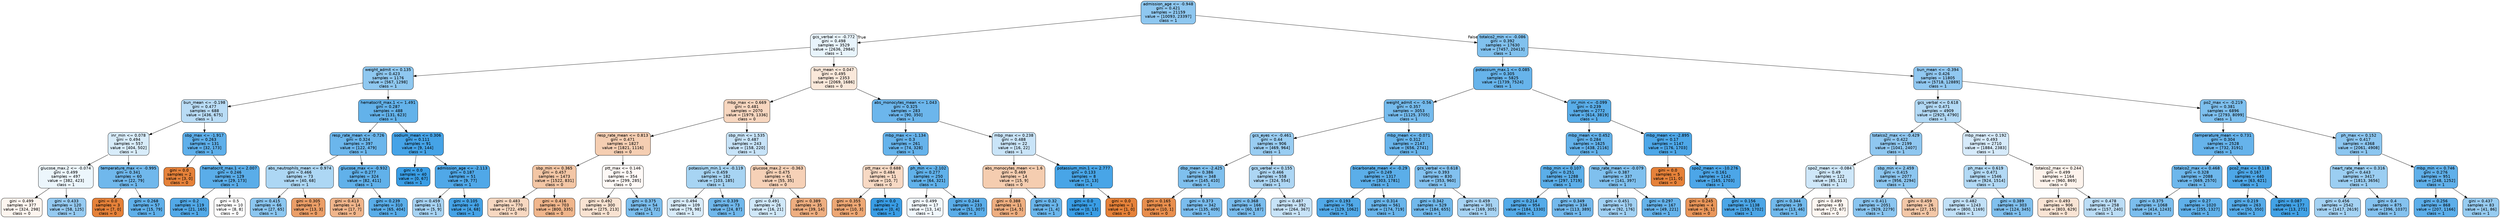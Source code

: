 digraph Tree {
node [shape=box, style="filled, rounded", color="black", fontname="helvetica"] ;
edge [fontname="helvetica"] ;
0 [label="admission_age <= -0.948\ngini = 0.421\nsamples = 21159\nvalue = [10093, 23397]\nclass = 1", fillcolor="#8ec7f0"] ;
1 [label="gcs_verbal <= -0.772\ngini = 0.498\nsamples = 3529\nvalue = [2636, 2984]\nclass = 1", fillcolor="#e8f4fc"] ;
0 -> 1 [labeldistance=2.5, labelangle=45, headlabel="True"] ;
2 [label="weight_admit <= 0.135\ngini = 0.423\nsamples = 1176\nvalue = [567, 1298]\nclass = 1", fillcolor="#8fc8f0"] ;
1 -> 2 ;
3 [label="bun_mean <= -0.198\ngini = 0.477\nsamples = 688\nvalue = [436, 675]\nclass = 1", fillcolor="#b9dcf6"] ;
2 -> 3 ;
4 [label="inr_min <= 0.078\ngini = 0.494\nsamples = 557\nvalue = [404, 502]\nclass = 1", fillcolor="#d8ecfa"] ;
3 -> 4 ;
5 [label="glucose_max.2 <= -0.074\ngini = 0.499\nsamples = 497\nvalue = [382, 423]\nclass = 1", fillcolor="#ecf6fc"] ;
4 -> 5 ;
6 [label="gini = 0.499\nsamples = 377\nvalue = [324, 298]\nclass = 0", fillcolor="#fdf5ef"] ;
5 -> 6 ;
7 [label="gini = 0.433\nsamples = 120\nvalue = [58, 125]\nclass = 1", fillcolor="#95caf1"] ;
5 -> 7 ;
8 [label="temperature_max <= -0.995\ngini = 0.341\nsamples = 60\nvalue = [22, 79]\nclass = 1", fillcolor="#70b8ec"] ;
4 -> 8 ;
9 [label="gini = 0.0\nsamples = 3\nvalue = [7, 0]\nclass = 0", fillcolor="#e58139"] ;
8 -> 9 ;
10 [label="gini = 0.268\nsamples = 57\nvalue = [15, 79]\nclass = 1", fillcolor="#5fb0ea"] ;
8 -> 10 ;
11 [label="sbp_max <= -1.917\ngini = 0.263\nsamples = 131\nvalue = [32, 173]\nclass = 1", fillcolor="#5eafea"] ;
3 -> 11 ;
12 [label="gini = 0.0\nsamples = 2\nvalue = [3, 0]\nclass = 0", fillcolor="#e58139"] ;
11 -> 12 ;
13 [label="hematocrit_max.1 <= 2.007\ngini = 0.246\nsamples = 129\nvalue = [29, 173]\nclass = 1", fillcolor="#5aade9"] ;
11 -> 13 ;
14 [label="gini = 0.2\nsamples = 119\nvalue = [21, 165]\nclass = 1", fillcolor="#52a9e8"] ;
13 -> 14 ;
15 [label="gini = 0.5\nsamples = 10\nvalue = [8, 8]\nclass = 0", fillcolor="#ffffff"] ;
13 -> 15 ;
16 [label="hematocrit_max.1 <= 1.491\ngini = 0.287\nsamples = 488\nvalue = [131, 623]\nclass = 1", fillcolor="#63b2ea"] ;
2 -> 16 ;
17 [label="resp_rate_mean <= -0.726\ngini = 0.324\nsamples = 397\nvalue = [122, 479]\nclass = 1", fillcolor="#6bb6ec"] ;
16 -> 17 ;
18 [label="abs_neutrophils_mean <= 0.974\ngini = 0.466\nsamples = 73\nvalue = [40, 68]\nclass = 1", fillcolor="#add7f4"] ;
17 -> 18 ;
19 [label="gini = 0.415\nsamples = 66\nvalue = [27, 65]\nclass = 1", fillcolor="#8bc6f0"] ;
18 -> 19 ;
20 [label="gini = 0.305\nsamples = 7\nvalue = [13, 3]\nclass = 0", fillcolor="#eb9e67"] ;
18 -> 20 ;
21 [label="glucose_max <= -0.932\ngini = 0.277\nsamples = 324\nvalue = [82, 411]\nclass = 1", fillcolor="#61b1ea"] ;
17 -> 21 ;
22 [label="gini = 0.413\nsamples = 14\nvalue = [17, 7]\nclass = 0", fillcolor="#f0b58b"] ;
21 -> 22 ;
23 [label="gini = 0.239\nsamples = 310\nvalue = [65, 404]\nclass = 1", fillcolor="#59ade9"] ;
21 -> 23 ;
24 [label="sodium_mean <= 0.306\ngini = 0.111\nsamples = 91\nvalue = [9, 144]\nclass = 1", fillcolor="#45a3e7"] ;
16 -> 24 ;
25 [label="gini = 0.0\nsamples = 40\nvalue = [0, 67]\nclass = 1", fillcolor="#399de5"] ;
24 -> 25 ;
26 [label="admission_age <= -2.113\ngini = 0.187\nsamples = 51\nvalue = [9, 77]\nclass = 1", fillcolor="#50a8e8"] ;
24 -> 26 ;
27 [label="gini = 0.459\nsamples = 11\nvalue = [5, 9]\nclass = 1", fillcolor="#a7d3f3"] ;
26 -> 27 ;
28 [label="gini = 0.105\nsamples = 40\nvalue = [4, 68]\nclass = 1", fillcolor="#45a3e7"] ;
26 -> 28 ;
29 [label="bun_mean <= 0.047\ngini = 0.495\nsamples = 2353\nvalue = [2069, 1686]\nclass = 0", fillcolor="#fae8da"] ;
1 -> 29 ;
30 [label="mbp_max <= 0.669\ngini = 0.481\nsamples = 2070\nvalue = [1979, 1336]\nclass = 0", fillcolor="#f7d6bf"] ;
29 -> 30 ;
31 [label="resp_rate_mean <= 0.813\ngini = 0.471\nsamples = 1827\nvalue = [1821, 1116]\nclass = 0", fillcolor="#f5ceb2"] ;
30 -> 31 ;
32 [label="sbp_min <= 0.365\ngini = 0.457\nsamples = 1473\nvalue = [1522, 831]\nclass = 0", fillcolor="#f3c6a5"] ;
31 -> 32 ;
33 [label="gini = 0.483\nsamples = 770\nvalue = [722, 496]\nclass = 0", fillcolor="#f7d8c1"] ;
32 -> 33 ;
34 [label="gini = 0.416\nsamples = 703\nvalue = [800, 335]\nclass = 0", fillcolor="#f0b68c"] ;
32 -> 34 ;
35 [label="ptt_max <= 0.146\ngini = 0.5\nsamples = 354\nvalue = [299, 285]\nclass = 0", fillcolor="#fef9f6"] ;
31 -> 35 ;
36 [label="gini = 0.492\nsamples = 300\nvalue = [275, 213]\nclass = 0", fillcolor="#f9e3d2"] ;
35 -> 36 ;
37 [label="gini = 0.375\nsamples = 54\nvalue = [24, 72]\nclass = 1", fillcolor="#7bbeee"] ;
35 -> 37 ;
38 [label="sbp_min <= 1.535\ngini = 0.487\nsamples = 243\nvalue = [158, 220]\nclass = 1", fillcolor="#c7e3f8"] ;
30 -> 38 ;
39 [label="potassium_min.1 <= -0.119\ngini = 0.459\nsamples = 182\nvalue = [103, 185]\nclass = 1", fillcolor="#a7d4f3"] ;
38 -> 39 ;
40 [label="gini = 0.494\nsamples = 109\nvalue = [79, 98]\nclass = 1", fillcolor="#d9ecfa"] ;
39 -> 40 ;
41 [label="gini = 0.339\nsamples = 73\nvalue = [24, 87]\nclass = 1", fillcolor="#70b8ec"] ;
39 -> 41 ;
42 [label="glucose_max.2 <= -0.363\ngini = 0.475\nsamples = 61\nvalue = [55, 35]\nclass = 0", fillcolor="#f6d1b7"] ;
38 -> 42 ;
43 [label="gini = 0.491\nsamples = 26\nvalue = [16, 21]\nclass = 1", fillcolor="#d0e8f9"] ;
42 -> 43 ;
44 [label="gini = 0.389\nsamples = 35\nvalue = [39, 14]\nclass = 0", fillcolor="#eeae80"] ;
42 -> 44 ;
45 [label="abs_monocytes_mean <= 1.043\ngini = 0.325\nsamples = 283\nvalue = [90, 350]\nclass = 1", fillcolor="#6cb6ec"] ;
29 -> 45 ;
46 [label="mbp_max <= -1.134\ngini = 0.3\nsamples = 261\nvalue = [74, 328]\nclass = 1", fillcolor="#66b3eb"] ;
45 -> 46 ;
47 [label="ptt_max <= 0.688\ngini = 0.484\nsamples = 11\nvalue = [10, 7]\nclass = 0", fillcolor="#f7d9c4"] ;
46 -> 47 ;
48 [label="gini = 0.355\nsamples = 9\nvalue = [10, 3]\nclass = 0", fillcolor="#eda774"] ;
47 -> 48 ;
49 [label="gini = 0.0\nsamples = 2\nvalue = [0, 4]\nclass = 1", fillcolor="#399de5"] ;
47 -> 49 ;
50 [label="ph_min <= -2.102\ngini = 0.277\nsamples = 250\nvalue = [64, 321]\nclass = 1", fillcolor="#60b1ea"] ;
46 -> 50 ;
51 [label="gini = 0.499\nsamples = 17\nvalue = [13, 14]\nclass = 1", fillcolor="#f1f8fd"] ;
50 -> 51 ;
52 [label="gini = 0.244\nsamples = 233\nvalue = [51, 307]\nclass = 1", fillcolor="#5aade9"] ;
50 -> 52 ;
53 [label="mbp_max <= 0.238\ngini = 0.488\nsamples = 22\nvalue = [16, 22]\nclass = 1", fillcolor="#c9e4f8"] ;
45 -> 53 ;
54 [label="abs_monocytes_mean <= 1.6\ngini = 0.469\nsamples = 14\nvalue = [15, 9]\nclass = 0", fillcolor="#f5cdb0"] ;
53 -> 54 ;
55 [label="gini = 0.388\nsamples = 11\nvalue = [14, 5]\nclass = 0", fillcolor="#eeae80"] ;
54 -> 55 ;
56 [label="gini = 0.32\nsamples = 3\nvalue = [1, 4]\nclass = 1", fillcolor="#6ab6ec"] ;
54 -> 56 ;
57 [label="potassium_min.1 <= 2.777\ngini = 0.133\nsamples = 8\nvalue = [1, 13]\nclass = 1", fillcolor="#48a5e7"] ;
53 -> 57 ;
58 [label="gini = 0.0\nsamples = 7\nvalue = [0, 13]\nclass = 1", fillcolor="#399de5"] ;
57 -> 58 ;
59 [label="gini = 0.0\nsamples = 1\nvalue = [1, 0]\nclass = 0", fillcolor="#e58139"] ;
57 -> 59 ;
60 [label="totalco2_min <= -0.086\ngini = 0.392\nsamples = 17630\nvalue = [7457, 20413]\nclass = 1", fillcolor="#81c1ee"] ;
0 -> 60 [labeldistance=2.5, labelangle=-45, headlabel="False"] ;
61 [label="potassium_max.1 <= 0.085\ngini = 0.305\nsamples = 5825\nvalue = [1739, 7524]\nclass = 1", fillcolor="#67b4eb"] ;
60 -> 61 ;
62 [label="weight_admit <= -0.56\ngini = 0.357\nsamples = 3053\nvalue = [1125, 3705]\nclass = 1", fillcolor="#75bbed"] ;
61 -> 62 ;
63 [label="gcs_eyes <= -0.461\ngini = 0.44\nsamples = 906\nvalue = [469, 964]\nclass = 1", fillcolor="#99cdf2"] ;
62 -> 63 ;
64 [label="dbp_mean <= -2.425\ngini = 0.386\nsamples = 348\nvalue = [145, 410]\nclass = 1", fillcolor="#7fc0ee"] ;
63 -> 64 ;
65 [label="gini = 0.165\nsamples = 6\nvalue = [10, 1]\nclass = 0", fillcolor="#e88e4d"] ;
64 -> 65 ;
66 [label="gini = 0.373\nsamples = 342\nvalue = [135, 409]\nclass = 1", fillcolor="#7abdee"] ;
64 -> 66 ;
67 [label="gcs_verbal <= 0.155\ngini = 0.466\nsamples = 558\nvalue = [324, 554]\nclass = 1", fillcolor="#add6f4"] ;
63 -> 67 ;
68 [label="gini = 0.368\nsamples = 166\nvalue = [60, 187]\nclass = 1", fillcolor="#79bced"] ;
67 -> 68 ;
69 [label="gini = 0.487\nsamples = 392\nvalue = [264, 367]\nclass = 1", fillcolor="#c7e3f8"] ;
67 -> 69 ;
70 [label="mbp_mean <= -0.071\ngini = 0.312\nsamples = 2147\nvalue = [656, 2741]\nclass = 1", fillcolor="#68b4eb"] ;
62 -> 70 ;
71 [label="bicarbonate_mean <= -0.29\ngini = 0.249\nsamples = 1317\nvalue = [303, 1781]\nclass = 1", fillcolor="#5baee9"] ;
70 -> 71 ;
72 [label="gini = 0.193\nsamples = 756\nvalue = [129, 1062]\nclass = 1", fillcolor="#51a9e8"] ;
71 -> 72 ;
73 [label="gini = 0.314\nsamples = 561\nvalue = [174, 719]\nclass = 1", fillcolor="#69b5eb"] ;
71 -> 73 ;
74 [label="gcs_verbal <= 0.618\ngini = 0.393\nsamples = 830\nvalue = [353, 960]\nclass = 1", fillcolor="#82c1ef"] ;
70 -> 74 ;
75 [label="gini = 0.342\nsamples = 529\nvalue = [184, 655]\nclass = 1", fillcolor="#71b9ec"] ;
74 -> 75 ;
76 [label="gini = 0.459\nsamples = 301\nvalue = [169, 305]\nclass = 1", fillcolor="#a7d3f3"] ;
74 -> 76 ;
77 [label="inr_min <= -0.099\ngini = 0.239\nsamples = 2772\nvalue = [614, 3819]\nclass = 1", fillcolor="#59ade9"] ;
61 -> 77 ;
78 [label="mbp_mean <= 0.452\ngini = 0.284\nsamples = 1625\nvalue = [438, 2116]\nclass = 1", fillcolor="#62b1ea"] ;
77 -> 78 ;
79 [label="mbp_min <= 0.107\ngini = 0.251\nsamples = 1288\nvalue = [297, 1719]\nclass = 1", fillcolor="#5baee9"] ;
78 -> 79 ;
80 [label="gini = 0.214\nsamples = 954\nvalue = [184, 1330]\nclass = 1", fillcolor="#54abe9"] ;
79 -> 80 ;
81 [label="gini = 0.349\nsamples = 334\nvalue = [113, 389]\nclass = 1", fillcolor="#73b9ed"] ;
79 -> 81 ;
82 [label="resp_rate_mean <= -0.079\ngini = 0.387\nsamples = 337\nvalue = [141, 397]\nclass = 1", fillcolor="#7fc0ee"] ;
78 -> 82 ;
83 [label="gini = 0.451\nsamples = 170\nvalue = [92, 176]\nclass = 1", fillcolor="#a0d0f3"] ;
82 -> 83 ;
84 [label="gini = 0.297\nsamples = 167\nvalue = [49, 221]\nclass = 1", fillcolor="#65b3eb"] ;
82 -> 84 ;
85 [label="mbp_mean <= -2.895\ngini = 0.17\nsamples = 1147\nvalue = [176, 1703]\nclass = 1", fillcolor="#4da7e8"] ;
77 -> 85 ;
86 [label="gini = 0.0\nsamples = 5\nvalue = [11, 0]\nclass = 0", fillcolor="#e58139"] ;
85 -> 86 ;
87 [label="spo2_mean <= -10.276\ngini = 0.161\nsamples = 1142\nvalue = [165, 1703]\nclass = 1", fillcolor="#4ca6e8"] ;
85 -> 87 ;
88 [label="gini = 0.245\nsamples = 4\nvalue = [6, 1]\nclass = 0", fillcolor="#e9965a"] ;
87 -> 88 ;
89 [label="gini = 0.156\nsamples = 1138\nvalue = [159, 1702]\nclass = 1", fillcolor="#4ba6e7"] ;
87 -> 89 ;
90 [label="bun_mean <= -0.394\ngini = 0.426\nsamples = 11805\nvalue = [5718, 12889]\nclass = 1", fillcolor="#91c8f1"] ;
60 -> 90 ;
91 [label="gcs_verbal <= 0.618\ngini = 0.471\nsamples = 4909\nvalue = [2925, 4790]\nclass = 1", fillcolor="#b2d9f5"] ;
90 -> 91 ;
92 [label="totalco2_max <= -0.429\ngini = 0.422\nsamples = 2199\nvalue = [1041, 2407]\nclass = 1", fillcolor="#8fc7f0"] ;
91 -> 92 ;
93 [label="spo2_mean <= -0.084\ngini = 0.49\nsamples = 122\nvalue = [85, 113]\nclass = 1", fillcolor="#cee7f9"] ;
92 -> 93 ;
94 [label="gini = 0.344\nsamples = 39\nvalue = [13, 46]\nclass = 1", fillcolor="#71b9ec"] ;
93 -> 94 ;
95 [label="gini = 0.499\nsamples = 83\nvalue = [72, 67]\nclass = 0", fillcolor="#fdf6f1"] ;
93 -> 95 ;
96 [label="sbp_min <= 2.459\ngini = 0.415\nsamples = 2077\nvalue = [956, 2294]\nclass = 1", fillcolor="#8cc6f0"] ;
92 -> 96 ;
97 [label="gini = 0.411\nsamples = 2051\nvalue = [929, 2279]\nclass = 1", fillcolor="#8ac5f0"] ;
96 -> 97 ;
98 [label="gini = 0.459\nsamples = 26\nvalue = [27, 15]\nclass = 0", fillcolor="#f3c7a7"] ;
96 -> 98 ;
99 [label="mbp_mean <= 0.192\ngini = 0.493\nsamples = 2710\nvalue = [1884, 2383]\nclass = 1", fillcolor="#d6eafa"] ;
91 -> 99 ;
100 [label="ph_max <= 0.619\ngini = 0.471\nsamples = 1546\nvalue = [924, 1514]\nclass = 1", fillcolor="#b2d9f5"] ;
99 -> 100 ;
101 [label="gini = 0.482\nsamples = 1243\nvalue = [800, 1169]\nclass = 1", fillcolor="#c1e0f7"] ;
100 -> 101 ;
102 [label="gini = 0.389\nsamples = 303\nvalue = [124, 345]\nclass = 1", fillcolor="#80c0ee"] ;
100 -> 102 ;
103 [label="totalco2_max <= 0.244\ngini = 0.499\nsamples = 1164\nvalue = [960, 869]\nclass = 0", fillcolor="#fdf3ec"] ;
99 -> 103 ;
104 [label="gini = 0.493\nsamples = 906\nvalue = [803, 629]\nclass = 0", fillcolor="#f9e4d4"] ;
103 -> 104 ;
105 [label="gini = 0.478\nsamples = 258\nvalue = [157, 240]\nclass = 1", fillcolor="#bbddf6"] ;
103 -> 105 ;
106 [label="po2_max <= -0.219\ngini = 0.381\nsamples = 6896\nvalue = [2793, 8099]\nclass = 1", fillcolor="#7dbfee"] ;
90 -> 106 ;
107 [label="temperature_mean <= 0.731\ngini = 0.304\nsamples = 2528\nvalue = [732, 3191]\nclass = 1", fillcolor="#66b3eb"] ;
106 -> 107 ;
108 [label="totalco2_max <= 0.468\ngini = 0.328\nsamples = 2088\nvalue = [669, 2570]\nclass = 1", fillcolor="#6db7ec"] ;
107 -> 108 ;
109 [label="gini = 0.375\nsamples = 1068\nvalue = [414, 1243]\nclass = 1", fillcolor="#7bbeee"] ;
108 -> 109 ;
110 [label="gini = 0.27\nsamples = 1020\nvalue = [255, 1327]\nclass = 1", fillcolor="#5fb0ea"] ;
108 -> 110 ;
111 [label="pco2_max <= 0.118\ngini = 0.167\nsamples = 440\nvalue = [63, 621]\nclass = 1", fillcolor="#4da7e8"] ;
107 -> 111 ;
112 [label="gini = 0.219\nsamples = 263\nvalue = [50, 350]\nclass = 1", fillcolor="#55abe9"] ;
111 -> 112 ;
113 [label="gini = 0.087\nsamples = 177\nvalue = [13, 271]\nclass = 1", fillcolor="#42a2e6"] ;
111 -> 113 ;
114 [label="ph_max <= 0.152\ngini = 0.417\nsamples = 4368\nvalue = [2061, 4908]\nclass = 1", fillcolor="#8cc6f0"] ;
106 -> 114 ;
115 [label="heart_rate_mean <= 0.316\ngini = 0.443\nsamples = 3417\nvalue = [1813, 3656]\nclass = 1", fillcolor="#9bcef2"] ;
114 -> 115 ;
116 [label="gini = 0.456\nsamples = 2542\nvalue = [1417, 2619]\nclass = 1", fillcolor="#a4d2f3"] ;
115 -> 116 ;
117 [label="gini = 0.4\nsamples = 875\nvalue = [396, 1037]\nclass = 1", fillcolor="#85c2ef"] ;
115 -> 117 ;
118 [label="mbp_min <= 0.746\ngini = 0.276\nsamples = 951\nvalue = [248, 1252]\nclass = 1", fillcolor="#60b0ea"] ;
114 -> 118 ;
119 [label="gini = 0.256\nsamples = 868\nvalue = [207, 1166]\nclass = 1", fillcolor="#5caeea"] ;
118 -> 119 ;
120 [label="gini = 0.437\nsamples = 83\nvalue = [41, 86]\nclass = 1", fillcolor="#97ccf1"] ;
118 -> 120 ;
}